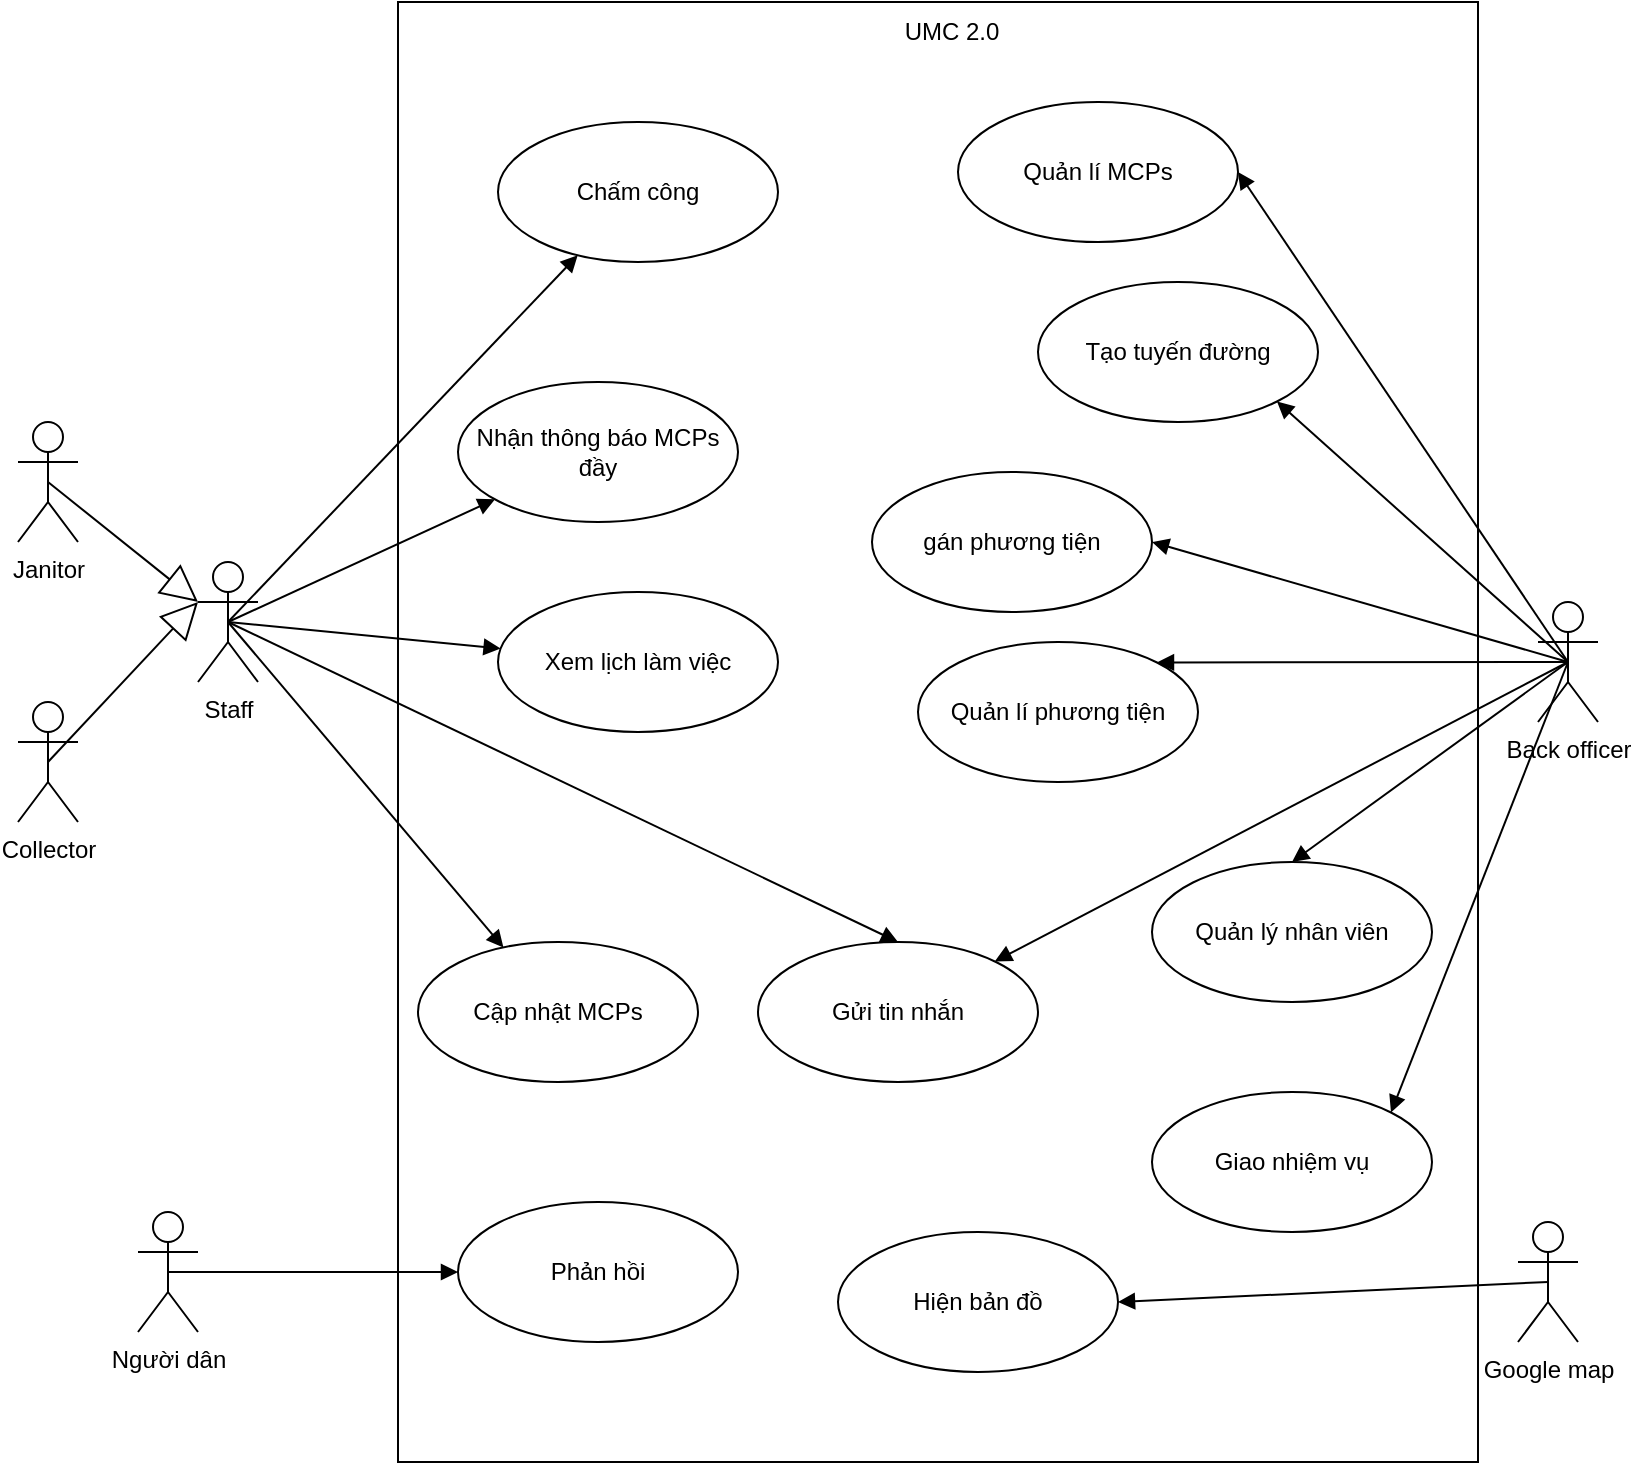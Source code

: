<mxfile version="20.3.6" type="github" pages="2">
  <diagram id="2hNhsOwWdziKLbeww6aA" name="Trang-1">
    <mxGraphModel dx="1138" dy="2839" grid="1" gridSize="10" guides="1" tooltips="1" connect="1" arrows="1" fold="1" page="1" pageScale="1" pageWidth="1654" pageHeight="2336" background="#ffffff" math="0" shadow="0">
      <root>
        <mxCell id="0" />
        <mxCell id="1" parent="0" />
        <mxCell id="PMw-Dkj1WIOhPgnz25RH-4" value="Người dân" style="shape=umlActor;verticalLabelPosition=bottom;verticalAlign=top;html=1;" parent="1" vertex="1">
          <mxGeometry x="390" y="-1215" width="30" height="60" as="geometry" />
        </mxCell>
        <mxCell id="PMw-Dkj1WIOhPgnz25RH-33" value="" style="rounded=0;whiteSpace=wrap;html=1;fillColor=none;" parent="1" vertex="1">
          <mxGeometry x="520" y="-1820" width="540" height="730" as="geometry" />
        </mxCell>
        <mxCell id="PMw-Dkj1WIOhPgnz25RH-1" value="Back officer" style="shape=umlActor;verticalLabelPosition=bottom;verticalAlign=top;html=1;" parent="1" vertex="1">
          <mxGeometry x="1090" y="-1520" width="30" height="60" as="geometry" />
        </mxCell>
        <mxCell id="PMw-Dkj1WIOhPgnz25RH-2" value="Janitor" style="shape=umlActor;verticalLabelPosition=bottom;verticalAlign=top;html=1;" parent="1" vertex="1">
          <mxGeometry x="330" y="-1610" width="30" height="60" as="geometry" />
        </mxCell>
        <mxCell id="PMw-Dkj1WIOhPgnz25RH-3" value="Collector" style="shape=umlActor;verticalLabelPosition=bottom;verticalAlign=top;html=1;" parent="1" vertex="1">
          <mxGeometry x="330" y="-1470" width="30" height="60" as="geometry" />
        </mxCell>
        <mxCell id="PMw-Dkj1WIOhPgnz25RH-10" value="Google map" style="shape=umlActor;verticalLabelPosition=bottom;verticalAlign=top;html=1;" parent="1" vertex="1">
          <mxGeometry x="1080" y="-1210" width="30" height="60" as="geometry" />
        </mxCell>
        <mxCell id="PMw-Dkj1WIOhPgnz25RH-14" value="Quản lý nhân viên" style="ellipse;whiteSpace=wrap;html=1;" parent="1" vertex="1">
          <mxGeometry x="897" y="-1390" width="140" height="70" as="geometry" />
        </mxCell>
        <mxCell id="PMw-Dkj1WIOhPgnz25RH-15" value="Quản lí phương tiện" style="ellipse;whiteSpace=wrap;html=1;" parent="1" vertex="1">
          <mxGeometry x="780" y="-1500" width="140" height="70" as="geometry" />
        </mxCell>
        <mxCell id="PMw-Dkj1WIOhPgnz25RH-16" value="Quản lí MCPs" style="ellipse;whiteSpace=wrap;html=1;" parent="1" vertex="1">
          <mxGeometry x="800" y="-1770" width="140" height="70" as="geometry" />
        </mxCell>
        <mxCell id="PMw-Dkj1WIOhPgnz25RH-17" value="Giao nhiệm vụ" style="ellipse;whiteSpace=wrap;html=1;" parent="1" vertex="1">
          <mxGeometry x="897" y="-1275" width="140" height="70" as="geometry" />
        </mxCell>
        <mxCell id="PMw-Dkj1WIOhPgnz25RH-18" value="gán phương tiện" style="ellipse;whiteSpace=wrap;html=1;" parent="1" vertex="1">
          <mxGeometry x="757" y="-1585" width="140" height="70" as="geometry" />
        </mxCell>
        <mxCell id="PMw-Dkj1WIOhPgnz25RH-19" value="Tạo tuyến đường" style="ellipse;whiteSpace=wrap;html=1;" parent="1" vertex="1">
          <mxGeometry x="840" y="-1680" width="140" height="70" as="geometry" />
        </mxCell>
        <mxCell id="PMw-Dkj1WIOhPgnz25RH-20" value="Gửi tin nhắn" style="ellipse;whiteSpace=wrap;html=1;" parent="1" vertex="1">
          <mxGeometry x="700" y="-1350" width="140" height="70" as="geometry" />
        </mxCell>
        <mxCell id="PMw-Dkj1WIOhPgnz25RH-21" value="Xem lịch làm việc" style="ellipse;whiteSpace=wrap;html=1;" parent="1" vertex="1">
          <mxGeometry x="570" y="-1525" width="140" height="70" as="geometry" />
        </mxCell>
        <mxCell id="PMw-Dkj1WIOhPgnz25RH-22" value="Chấm công" style="ellipse;whiteSpace=wrap;html=1;" parent="1" vertex="1">
          <mxGeometry x="570" y="-1760" width="140" height="70" as="geometry" />
        </mxCell>
        <mxCell id="PMw-Dkj1WIOhPgnz25RH-23" value="Cập nhật MCPs" style="ellipse;whiteSpace=wrap;html=1;" parent="1" vertex="1">
          <mxGeometry x="530" y="-1350" width="140" height="70" as="geometry" />
        </mxCell>
        <mxCell id="PMw-Dkj1WIOhPgnz25RH-24" value="Phản hồi" style="ellipse;whiteSpace=wrap;html=1;" parent="1" vertex="1">
          <mxGeometry x="550" y="-1220" width="140" height="70" as="geometry" />
        </mxCell>
        <mxCell id="PMw-Dkj1WIOhPgnz25RH-25" value="Nhận thông báo MCPs đầy" style="ellipse;whiteSpace=wrap;html=1;" parent="1" vertex="1">
          <mxGeometry x="550" y="-1630" width="140" height="70" as="geometry" />
        </mxCell>
        <mxCell id="PMw-Dkj1WIOhPgnz25RH-41" value="UMC 2.0" style="text;html=1;strokeColor=none;fillColor=none;align=center;verticalAlign=middle;whiteSpace=wrap;rounded=0;" parent="1" vertex="1">
          <mxGeometry x="767" y="-1820" width="60" height="30" as="geometry" />
        </mxCell>
        <mxCell id="PMw-Dkj1WIOhPgnz25RH-49" style="edgeStyle=orthogonalEdgeStyle;rounded=0;orthogonalLoop=1;jettySize=auto;html=1;exitX=0.5;exitY=1;exitDx=0;exitDy=0;" parent="1" source="PMw-Dkj1WIOhPgnz25RH-15" target="PMw-Dkj1WIOhPgnz25RH-15" edge="1">
          <mxGeometry relative="1" as="geometry" />
        </mxCell>
        <mxCell id="PMw-Dkj1WIOhPgnz25RH-54" value="Staff" style="shape=umlActor;verticalLabelPosition=bottom;verticalAlign=top;html=1;outlineConnect=0;" parent="1" vertex="1">
          <mxGeometry x="420" y="-1540" width="30" height="60" as="geometry" />
        </mxCell>
        <mxCell id="PMw-Dkj1WIOhPgnz25RH-61" value="" style="html=1;verticalAlign=bottom;endArrow=block;rounded=0;strokeColor=default;exitX=0.5;exitY=0.5;exitDx=0;exitDy=0;exitPerimeter=0;" parent="1" source="PMw-Dkj1WIOhPgnz25RH-54" target="PMw-Dkj1WIOhPgnz25RH-22" edge="1">
          <mxGeometry width="80" relative="1" as="geometry">
            <mxPoint x="540" y="-1530" as="sourcePoint" />
            <mxPoint x="420" y="-1470" as="targetPoint" />
          </mxGeometry>
        </mxCell>
        <mxCell id="PMw-Dkj1WIOhPgnz25RH-62" value="" style="html=1;verticalAlign=bottom;endArrow=block;rounded=0;strokeColor=default;exitX=0.5;exitY=0.5;exitDx=0;exitDy=0;exitPerimeter=0;" parent="1" source="PMw-Dkj1WIOhPgnz25RH-54" target="PMw-Dkj1WIOhPgnz25RH-25" edge="1">
          <mxGeometry width="80" relative="1" as="geometry">
            <mxPoint x="400" y="-1555.53" as="sourcePoint" />
            <mxPoint x="480" y="-1555.53" as="targetPoint" />
          </mxGeometry>
        </mxCell>
        <mxCell id="PMw-Dkj1WIOhPgnz25RH-63" value="" style="html=1;verticalAlign=bottom;endArrow=block;rounded=0;strokeColor=default;exitX=0.5;exitY=0.5;exitDx=0;exitDy=0;exitPerimeter=0;" parent="1" source="PMw-Dkj1WIOhPgnz25RH-54" target="PMw-Dkj1WIOhPgnz25RH-21" edge="1">
          <mxGeometry width="80" relative="1" as="geometry">
            <mxPoint x="540" y="-1530" as="sourcePoint" />
            <mxPoint x="620" y="-1530" as="targetPoint" />
          </mxGeometry>
        </mxCell>
        <mxCell id="PMw-Dkj1WIOhPgnz25RH-64" value="" style="html=1;verticalAlign=bottom;endArrow=block;rounded=0;strokeColor=default;exitX=0.5;exitY=0.5;exitDx=0;exitDy=0;exitPerimeter=0;" parent="1" source="PMw-Dkj1WIOhPgnz25RH-54" target="PMw-Dkj1WIOhPgnz25RH-23" edge="1">
          <mxGeometry width="80" relative="1" as="geometry">
            <mxPoint x="400" y="-1550" as="sourcePoint" />
            <mxPoint x="480" y="-1555.53" as="targetPoint" />
          </mxGeometry>
        </mxCell>
        <mxCell id="PMw-Dkj1WIOhPgnz25RH-67" value="" style="html=1;verticalAlign=bottom;endArrow=block;rounded=0;strokeColor=default;exitX=0.5;exitY=0.5;exitDx=0;exitDy=0;exitPerimeter=0;" parent="1" source="PMw-Dkj1WIOhPgnz25RH-4" target="PMw-Dkj1WIOhPgnz25RH-24" edge="1">
          <mxGeometry width="80" relative="1" as="geometry">
            <mxPoint x="550" y="-1290" as="sourcePoint" />
            <mxPoint x="630" y="-1290" as="targetPoint" />
          </mxGeometry>
        </mxCell>
        <mxCell id="PMw-Dkj1WIOhPgnz25RH-68" value="" style="html=1;verticalAlign=bottom;endArrow=block;rounded=0;strokeColor=default;entryX=1;entryY=0.5;entryDx=0;entryDy=0;exitX=0.5;exitY=0.5;exitDx=0;exitDy=0;exitPerimeter=0;" parent="1" source="PMw-Dkj1WIOhPgnz25RH-1" target="PMw-Dkj1WIOhPgnz25RH-16" edge="1">
          <mxGeometry width="80" relative="1" as="geometry">
            <mxPoint x="850" y="-1500" as="sourcePoint" />
            <mxPoint x="930" y="-1500" as="targetPoint" />
          </mxGeometry>
        </mxCell>
        <mxCell id="PMw-Dkj1WIOhPgnz25RH-69" value="" style="html=1;verticalAlign=bottom;endArrow=block;rounded=0;strokeColor=default;exitX=0.5;exitY=0.5;exitDx=0;exitDy=0;exitPerimeter=0;entryX=1;entryY=1;entryDx=0;entryDy=0;" parent="1" source="PMw-Dkj1WIOhPgnz25RH-1" target="PMw-Dkj1WIOhPgnz25RH-19" edge="1">
          <mxGeometry width="80" relative="1" as="geometry">
            <mxPoint x="850" y="-1500" as="sourcePoint" />
            <mxPoint x="930" y="-1500" as="targetPoint" />
          </mxGeometry>
        </mxCell>
        <mxCell id="PMw-Dkj1WIOhPgnz25RH-70" value="" style="html=1;verticalAlign=bottom;endArrow=block;rounded=0;strokeColor=default;entryX=1;entryY=0.5;entryDx=0;entryDy=0;exitX=0.5;exitY=0.5;exitDx=0;exitDy=0;exitPerimeter=0;" parent="1" source="PMw-Dkj1WIOhPgnz25RH-1" target="PMw-Dkj1WIOhPgnz25RH-18" edge="1">
          <mxGeometry width="80" relative="1" as="geometry">
            <mxPoint x="850" y="-1500" as="sourcePoint" />
            <mxPoint x="930" y="-1500" as="targetPoint" />
          </mxGeometry>
        </mxCell>
        <mxCell id="PMw-Dkj1WIOhPgnz25RH-71" value="" style="html=1;verticalAlign=bottom;endArrow=block;rounded=0;strokeColor=default;entryX=0.5;entryY=0;entryDx=0;entryDy=0;exitX=0.5;exitY=0.5;exitDx=0;exitDy=0;exitPerimeter=0;" parent="1" source="PMw-Dkj1WIOhPgnz25RH-1" target="PMw-Dkj1WIOhPgnz25RH-14" edge="1">
          <mxGeometry width="80" relative="1" as="geometry">
            <mxPoint x="1175" y="-1600" as="sourcePoint" />
            <mxPoint x="1010" y="-1490" as="targetPoint" />
          </mxGeometry>
        </mxCell>
        <mxCell id="PMw-Dkj1WIOhPgnz25RH-72" value="" style="html=1;verticalAlign=bottom;endArrow=block;rounded=0;strokeColor=default;entryX=1;entryY=0;entryDx=0;entryDy=0;exitX=0.5;exitY=0.5;exitDx=0;exitDy=0;exitPerimeter=0;" parent="1" source="PMw-Dkj1WIOhPgnz25RH-1" target="PMw-Dkj1WIOhPgnz25RH-15" edge="1">
          <mxGeometry width="80" relative="1" as="geometry">
            <mxPoint x="1170" y="-1600" as="sourcePoint" />
            <mxPoint x="1010" y="-1400" as="targetPoint" />
          </mxGeometry>
        </mxCell>
        <mxCell id="PMw-Dkj1WIOhPgnz25RH-73" value="" style="html=1;verticalAlign=bottom;endArrow=block;rounded=0;strokeColor=default;entryX=1;entryY=0;entryDx=0;entryDy=0;exitX=0.5;exitY=0.5;exitDx=0;exitDy=0;exitPerimeter=0;" parent="1" source="PMw-Dkj1WIOhPgnz25RH-1" target="PMw-Dkj1WIOhPgnz25RH-17" edge="1">
          <mxGeometry width="80" relative="1" as="geometry">
            <mxPoint x="1170" y="-1600" as="sourcePoint" />
            <mxPoint x="1030" y="-1410" as="targetPoint" />
          </mxGeometry>
        </mxCell>
        <mxCell id="PMw-Dkj1WIOhPgnz25RH-74" value="" style="html=1;verticalAlign=bottom;endArrow=block;rounded=0;strokeColor=default;entryX=0.5;entryY=0;entryDx=0;entryDy=0;exitX=0.5;exitY=0.5;exitDx=0;exitDy=0;exitPerimeter=0;" parent="1" source="PMw-Dkj1WIOhPgnz25RH-54" target="PMw-Dkj1WIOhPgnz25RH-20" edge="1">
          <mxGeometry width="80" relative="1" as="geometry">
            <mxPoint x="420" y="-1530" as="sourcePoint" />
            <mxPoint x="760" y="-1340" as="targetPoint" />
          </mxGeometry>
        </mxCell>
        <mxCell id="PMw-Dkj1WIOhPgnz25RH-75" value="" style="html=1;verticalAlign=bottom;endArrow=block;rounded=0;strokeColor=default;exitX=0.5;exitY=0.5;exitDx=0;exitDy=0;exitPerimeter=0;" parent="1" source="PMw-Dkj1WIOhPgnz25RH-1" target="PMw-Dkj1WIOhPgnz25RH-20" edge="1">
          <mxGeometry width="80" relative="1" as="geometry">
            <mxPoint x="680" y="-1340" as="sourcePoint" />
            <mxPoint x="760" y="-1340" as="targetPoint" />
          </mxGeometry>
        </mxCell>
        <mxCell id="PMw-Dkj1WIOhPgnz25RH-76" value="" style="endArrow=block;endSize=16;endFill=0;html=1;rounded=0;strokeColor=default;entryX=0;entryY=0.333;entryDx=0;entryDy=0;entryPerimeter=0;exitX=0.5;exitY=0.5;exitDx=0;exitDy=0;exitPerimeter=0;" parent="1" source="PMw-Dkj1WIOhPgnz25RH-3" target="PMw-Dkj1WIOhPgnz25RH-54" edge="1">
          <mxGeometry width="160" relative="1" as="geometry">
            <mxPoint x="150" y="-1700" as="sourcePoint" />
            <mxPoint x="310" y="-1700" as="targetPoint" />
          </mxGeometry>
        </mxCell>
        <mxCell id="PMw-Dkj1WIOhPgnz25RH-77" value="" style="endArrow=block;endSize=16;endFill=0;html=1;rounded=0;strokeColor=default;exitX=0.5;exitY=0.5;exitDx=0;exitDy=0;exitPerimeter=0;" parent="1" source="PMw-Dkj1WIOhPgnz25RH-2" edge="1">
          <mxGeometry width="160" relative="1" as="geometry">
            <mxPoint x="100" y="-1632" as="sourcePoint" />
            <mxPoint x="420" y="-1520" as="targetPoint" />
          </mxGeometry>
        </mxCell>
        <mxCell id="PMw-Dkj1WIOhPgnz25RH-79" value="Hiện bản đồ" style="ellipse;whiteSpace=wrap;html=1;" parent="1" vertex="1">
          <mxGeometry x="740" y="-1205" width="140" height="70" as="geometry" />
        </mxCell>
        <mxCell id="PMw-Dkj1WIOhPgnz25RH-80" value="" style="html=1;verticalAlign=bottom;endArrow=block;rounded=0;strokeColor=default;entryX=1;entryY=0.5;entryDx=0;entryDy=0;exitX=0.5;exitY=0.5;exitDx=0;exitDy=0;exitPerimeter=0;" parent="1" source="PMw-Dkj1WIOhPgnz25RH-10" target="PMw-Dkj1WIOhPgnz25RH-79" edge="1">
          <mxGeometry width="80" relative="1" as="geometry">
            <mxPoint x="927" y="-1160" as="sourcePoint" />
            <mxPoint x="1007" y="-1160" as="targetPoint" />
          </mxGeometry>
        </mxCell>
      </root>
    </mxGraphModel>
  </diagram>
  <diagram id="yLvqcaFeyg_m411qNX9s" name="Trang-2">
    <mxGraphModel dx="1751" dy="3110" grid="1" gridSize="10" guides="1" tooltips="1" connect="1" arrows="1" fold="1" page="1" pageScale="1" pageWidth="1654" pageHeight="2336" math="0" shadow="0">
      <root>
        <mxCell id="0" />
        <mxCell id="1" parent="0" />
        <mxCell id="o04fq8_sVLRX_JDzTPeZ-2" value="" style="rounded=0;whiteSpace=wrap;html=1;fillColor=none;" vertex="1" parent="1">
          <mxGeometry x="505" y="-1840" width="730" height="730" as="geometry" />
        </mxCell>
        <mxCell id="o04fq8_sVLRX_JDzTPeZ-3" value="Back officer" style="shape=umlActor;verticalLabelPosition=bottom;verticalAlign=top;html=1;" vertex="1" parent="1">
          <mxGeometry x="400" y="-1515" width="30" height="60" as="geometry" />
        </mxCell>
        <mxCell id="o04fq8_sVLRX_JDzTPeZ-8" value="&lt;font style=&quot;font-size: 18px;&quot;&gt;gán điểm MCPs&lt;/font&gt;" style="ellipse;whiteSpace=wrap;html=1;" vertex="1" parent="1">
          <mxGeometry x="840" y="-1300" width="140" height="70" as="geometry" />
        </mxCell>
        <mxCell id="o04fq8_sVLRX_JDzTPeZ-9" value="&lt;font style=&quot;font-size: 18px;&quot;&gt;gán phương tiện&lt;/font&gt;" style="ellipse;whiteSpace=wrap;html=1;" vertex="1" parent="1">
          <mxGeometry x="850" y="-1650" width="140" height="70" as="geometry" />
        </mxCell>
        <mxCell id="o04fq8_sVLRX_JDzTPeZ-10" value="&lt;font style=&quot;font-size: 18px;&quot;&gt;Giao nhiệm vụ&lt;/font&gt;" style="ellipse;whiteSpace=wrap;html=1;" vertex="1" parent="1">
          <mxGeometry x="570" y="-1520" width="140" height="70" as="geometry" />
        </mxCell>
        <mxCell id="o04fq8_sVLRX_JDzTPeZ-11" value="&lt;font style=&quot;font-size: 18px;&quot;&gt;gán lịch làm việc&lt;/font&gt;" style="ellipse;whiteSpace=wrap;html=1;" vertex="1" parent="1">
          <mxGeometry x="840" y="-1420" width="140" height="70" as="geometry" />
        </mxCell>
        <mxCell id="o04fq8_sVLRX_JDzTPeZ-12" value="&lt;font style=&quot;font-size: 18px;&quot;&gt;gán tuyến đường&lt;/font&gt;" style="ellipse;whiteSpace=wrap;html=1;" vertex="1" parent="1">
          <mxGeometry x="850" y="-1540" width="140" height="70" as="geometry" />
        </mxCell>
        <mxCell id="o04fq8_sVLRX_JDzTPeZ-19" value="UMC 2.0" style="text;html=1;strokeColor=none;fillColor=none;align=center;verticalAlign=middle;whiteSpace=wrap;rounded=0;" vertex="1" parent="1">
          <mxGeometry x="767" y="-1820" width="60" height="30" as="geometry" />
        </mxCell>
        <mxCell id="o04fq8_sVLRX_JDzTPeZ-20" style="edgeStyle=orthogonalEdgeStyle;rounded=0;orthogonalLoop=1;jettySize=auto;html=1;exitX=0.5;exitY=1;exitDx=0;exitDy=0;" edge="1" parent="1" source="o04fq8_sVLRX_JDzTPeZ-8" target="o04fq8_sVLRX_JDzTPeZ-8">
          <mxGeometry relative="1" as="geometry" />
        </mxCell>
        <mxCell id="o04fq8_sVLRX_JDzTPeZ-32" value="" style="html=1;verticalAlign=bottom;endArrow=block;rounded=0;strokeColor=default;entryX=0;entryY=0.5;entryDx=0;entryDy=0;exitX=0.5;exitY=0.5;exitDx=0;exitDy=0;exitPerimeter=0;" edge="1" parent="1" source="o04fq8_sVLRX_JDzTPeZ-3" target="o04fq8_sVLRX_JDzTPeZ-10">
          <mxGeometry width="80" relative="1" as="geometry">
            <mxPoint x="1170" y="-1600" as="sourcePoint" />
            <mxPoint x="1030" y="-1410" as="targetPoint" />
          </mxGeometry>
        </mxCell>
        <mxCell id="o04fq8_sVLRX_JDzTPeZ-44" value="&lt;font style=&quot;font-size: 18px;&quot;&gt;Chọn khu vực&lt;/font&gt;" style="ellipse;whiteSpace=wrap;html=1;" vertex="1" parent="1">
          <mxGeometry x="840" y="-1780" width="140" height="70" as="geometry" />
        </mxCell>
        <mxCell id="o04fq8_sVLRX_JDzTPeZ-47" value="&lt;font style=&quot;font-size: 14px;&quot;&gt;&amp;lt;&amp;lt;include&amp;gt;&amp;gt;&lt;/font&gt;" style="endArrow=open;endSize=12;dashed=1;html=1;rounded=0;entryX=0;entryY=0.5;entryDx=0;entryDy=0;" edge="1" parent="1" source="o04fq8_sVLRX_JDzTPeZ-10" target="o04fq8_sVLRX_JDzTPeZ-44">
          <mxGeometry width="160" relative="1" as="geometry">
            <mxPoint x="630" y="-1510" as="sourcePoint" />
            <mxPoint x="790" y="-1510" as="targetPoint" />
            <Array as="points" />
          </mxGeometry>
        </mxCell>
        <mxCell id="o04fq8_sVLRX_JDzTPeZ-48" value="&lt;font style=&quot;font-size: 14px;&quot;&gt;&amp;lt;&amp;lt;include&amp;gt;&amp;gt;&lt;/font&gt;" style="endArrow=open;endSize=12;dashed=1;html=1;rounded=0;entryX=0;entryY=0.5;entryDx=0;entryDy=0;" edge="1" parent="1" source="o04fq8_sVLRX_JDzTPeZ-10" target="o04fq8_sVLRX_JDzTPeZ-9">
          <mxGeometry width="160" relative="1" as="geometry">
            <mxPoint x="661.513" y="-1403.306" as="sourcePoint" />
            <mxPoint x="820.0" y="-1640" as="targetPoint" />
            <Array as="points" />
          </mxGeometry>
        </mxCell>
        <mxCell id="o04fq8_sVLRX_JDzTPeZ-49" value="&lt;font style=&quot;font-size: 14px;&quot;&gt;&amp;lt;&amp;lt;include&amp;gt;&amp;gt;&lt;/font&gt;" style="endArrow=open;endSize=12;dashed=1;html=1;rounded=0;entryX=0;entryY=0.5;entryDx=0;entryDy=0;" edge="1" parent="1" target="o04fq8_sVLRX_JDzTPeZ-12">
          <mxGeometry width="160" relative="1" as="geometry">
            <mxPoint x="700" y="-1505" as="sourcePoint" />
            <mxPoint x="830.0" y="-1630" as="targetPoint" />
            <Array as="points">
              <mxPoint x="730" y="-1505" />
            </Array>
          </mxGeometry>
        </mxCell>
        <mxCell id="o04fq8_sVLRX_JDzTPeZ-50" value="&lt;font style=&quot;font-size: 14px;&quot;&gt;&amp;lt;&amp;lt;include&amp;gt;&amp;gt;&lt;/font&gt;" style="endArrow=open;endSize=12;dashed=1;html=1;rounded=0;exitX=1.009;exitY=0.635;exitDx=0;exitDy=0;exitPerimeter=0;entryX=-0.007;entryY=0.422;entryDx=0;entryDy=0;entryPerimeter=0;" edge="1" parent="1" source="o04fq8_sVLRX_JDzTPeZ-10" target="o04fq8_sVLRX_JDzTPeZ-11">
          <mxGeometry width="160" relative="1" as="geometry">
            <mxPoint x="695.073" y="-1495.29" as="sourcePoint" />
            <mxPoint x="820" y="-1360" as="targetPoint" />
            <Array as="points" />
          </mxGeometry>
        </mxCell>
        <mxCell id="o04fq8_sVLRX_JDzTPeZ-51" value="&lt;font style=&quot;font-size: 14px;&quot;&gt;&amp;lt;&amp;lt;include&amp;gt;&amp;gt;&lt;/font&gt;" style="endArrow=open;endSize=12;dashed=1;html=1;rounded=0;entryX=0.043;entryY=0.341;entryDx=0;entryDy=0;entryPerimeter=0;exitX=1;exitY=1;exitDx=0;exitDy=0;" edge="1" parent="1" source="o04fq8_sVLRX_JDzTPeZ-10" target="o04fq8_sVLRX_JDzTPeZ-8">
          <mxGeometry width="160" relative="1" as="geometry">
            <mxPoint x="705.073" y="-1485.29" as="sourcePoint" />
            <mxPoint x="850.0" y="-1610" as="targetPoint" />
            <Array as="points" />
          </mxGeometry>
        </mxCell>
      </root>
    </mxGraphModel>
  </diagram>
</mxfile>
